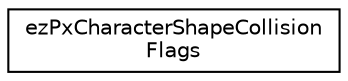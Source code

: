 digraph "Graphical Class Hierarchy"
{
 // LATEX_PDF_SIZE
  edge [fontname="Helvetica",fontsize="10",labelfontname="Helvetica",labelfontsize="10"];
  node [fontname="Helvetica",fontsize="10",shape=record];
  rankdir="LR";
  Node0 [label="ezPxCharacterShapeCollision\lFlags",height=0.2,width=0.4,color="black", fillcolor="white", style="filled",URL="$d2/dcc/structez_px_character_shape_collision_flags.htm",tooltip=" "];
}
